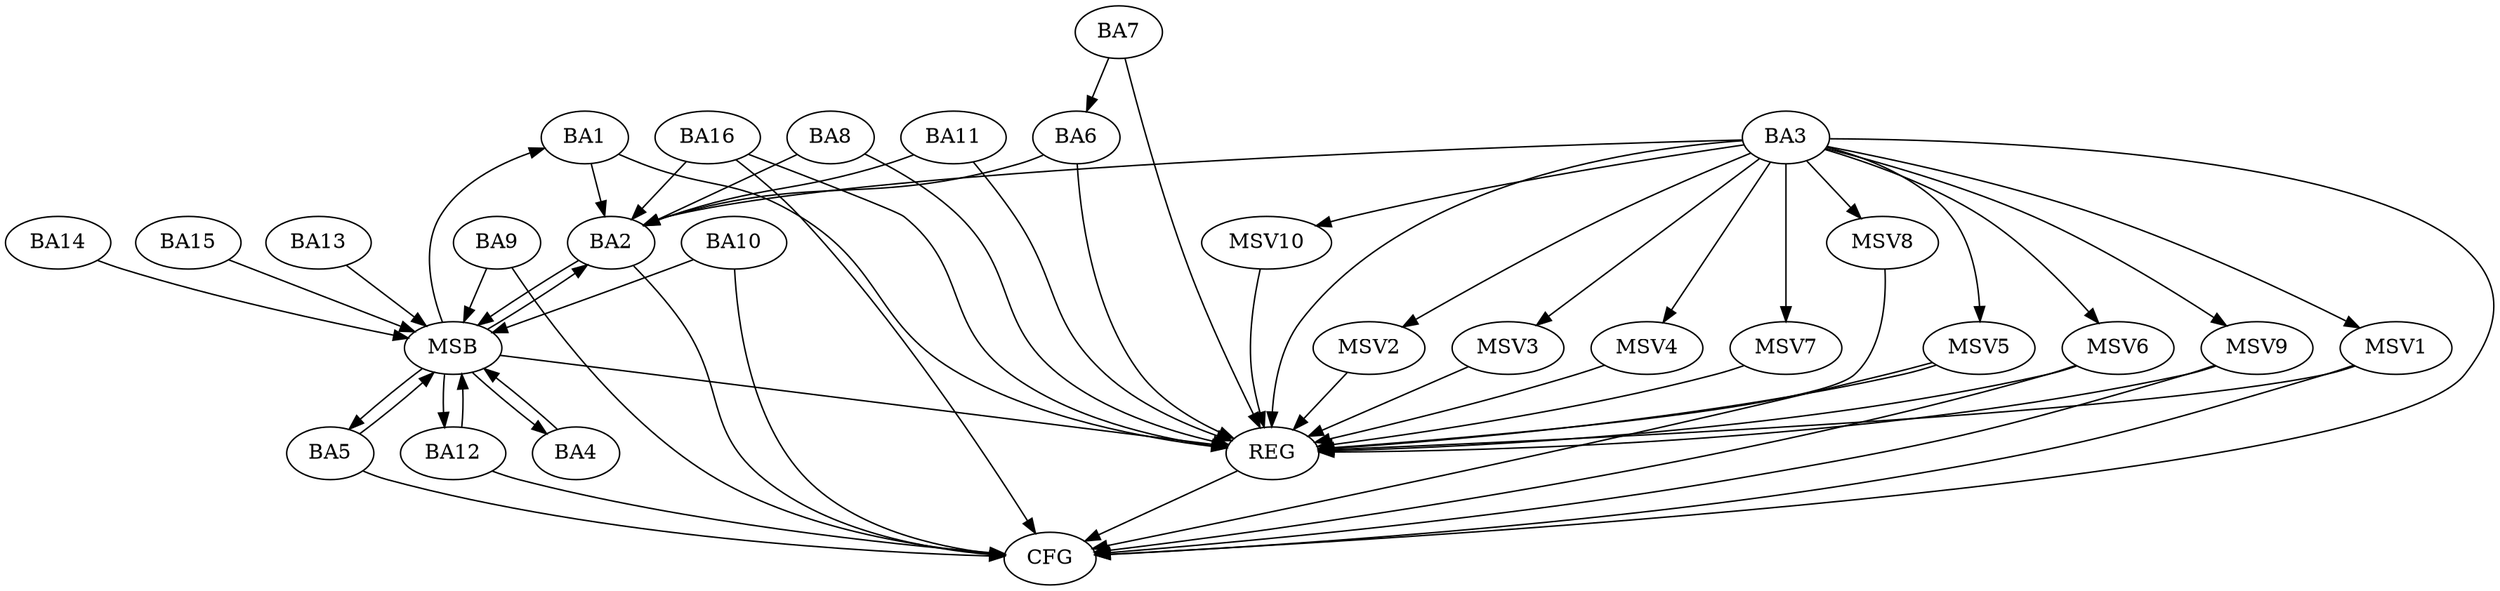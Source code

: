 strict digraph G {
  BA1 [ label="BA1" ];
  BA2 [ label="BA2" ];
  BA3 [ label="BA3" ];
  BA4 [ label="BA4" ];
  BA5 [ label="BA5" ];
  BA6 [ label="BA6" ];
  BA7 [ label="BA7" ];
  BA8 [ label="BA8" ];
  BA9 [ label="BA9" ];
  BA10 [ label="BA10" ];
  BA11 [ label="BA11" ];
  BA12 [ label="BA12" ];
  BA13 [ label="BA13" ];
  BA14 [ label="BA14" ];
  BA15 [ label="BA15" ];
  BA16 [ label="BA16" ];
  REG [ label="REG" ];
  MSB [ label="MSB" ];
  CFG [ label="CFG" ];
  MSV1 [ label="MSV1" ];
  MSV2 [ label="MSV2" ];
  MSV3 [ label="MSV3" ];
  MSV4 [ label="MSV4" ];
  MSV5 [ label="MSV5" ];
  MSV6 [ label="MSV6" ];
  MSV7 [ label="MSV7" ];
  MSV8 [ label="MSV8" ];
  MSV9 [ label="MSV9" ];
  MSV10 [ label="MSV10" ];
  BA1 -> BA2;
  BA3 -> BA2;
  BA6 -> BA2;
  BA7 -> BA6;
  BA8 -> BA2;
  BA11 -> BA2;
  BA16 -> BA2;
  BA1 -> REG;
  BA3 -> REG;
  BA6 -> REG;
  BA7 -> REG;
  BA8 -> REG;
  BA11 -> REG;
  BA16 -> REG;
  BA2 -> MSB;
  MSB -> BA1;
  MSB -> REG;
  BA4 -> MSB;
  MSB -> BA2;
  BA5 -> MSB;
  BA9 -> MSB;
  BA10 -> MSB;
  MSB -> BA4;
  BA12 -> MSB;
  MSB -> BA5;
  BA13 -> MSB;
  MSB -> BA12;
  BA14 -> MSB;
  BA15 -> MSB;
  BA9 -> CFG;
  BA3 -> CFG;
  BA16 -> CFG;
  BA5 -> CFG;
  BA12 -> CFG;
  BA10 -> CFG;
  BA2 -> CFG;
  REG -> CFG;
  BA3 -> MSV1;
  MSV1 -> REG;
  MSV1 -> CFG;
  BA3 -> MSV2;
  MSV2 -> REG;
  BA3 -> MSV3;
  MSV3 -> REG;
  BA3 -> MSV4;
  MSV4 -> REG;
  BA3 -> MSV5;
  MSV5 -> REG;
  MSV5 -> CFG;
  BA3 -> MSV6;
  MSV6 -> REG;
  MSV6 -> CFG;
  BA3 -> MSV7;
  MSV7 -> REG;
  BA3 -> MSV8;
  BA3 -> MSV9;
  BA3 -> MSV10;
  MSV8 -> REG;
  MSV9 -> REG;
  MSV9 -> CFG;
  MSV10 -> REG;
}

